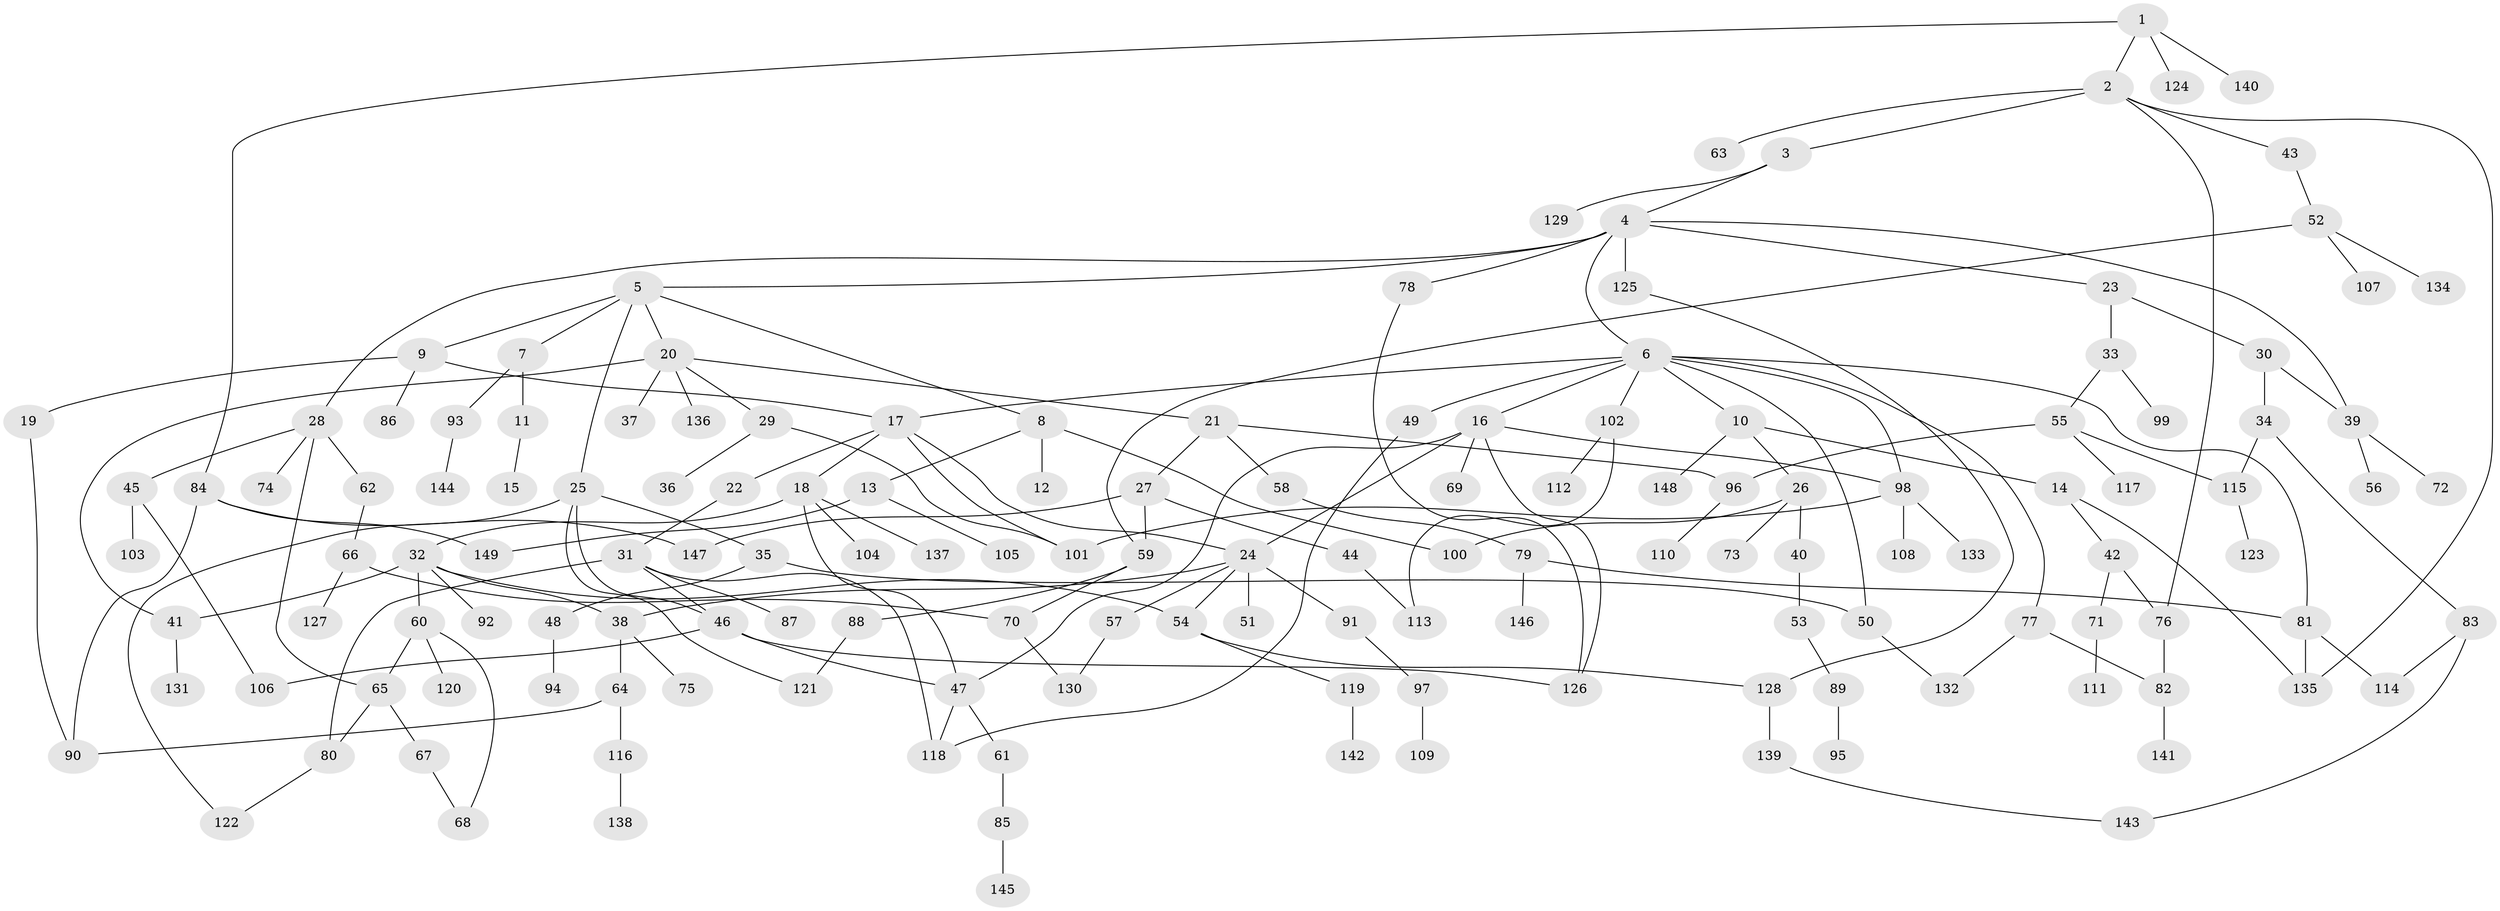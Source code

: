 // Generated by graph-tools (version 1.1) at 2025/34/03/09/25 02:34:33]
// undirected, 149 vertices, 191 edges
graph export_dot {
graph [start="1"]
  node [color=gray90,style=filled];
  1;
  2;
  3;
  4;
  5;
  6;
  7;
  8;
  9;
  10;
  11;
  12;
  13;
  14;
  15;
  16;
  17;
  18;
  19;
  20;
  21;
  22;
  23;
  24;
  25;
  26;
  27;
  28;
  29;
  30;
  31;
  32;
  33;
  34;
  35;
  36;
  37;
  38;
  39;
  40;
  41;
  42;
  43;
  44;
  45;
  46;
  47;
  48;
  49;
  50;
  51;
  52;
  53;
  54;
  55;
  56;
  57;
  58;
  59;
  60;
  61;
  62;
  63;
  64;
  65;
  66;
  67;
  68;
  69;
  70;
  71;
  72;
  73;
  74;
  75;
  76;
  77;
  78;
  79;
  80;
  81;
  82;
  83;
  84;
  85;
  86;
  87;
  88;
  89;
  90;
  91;
  92;
  93;
  94;
  95;
  96;
  97;
  98;
  99;
  100;
  101;
  102;
  103;
  104;
  105;
  106;
  107;
  108;
  109;
  110;
  111;
  112;
  113;
  114;
  115;
  116;
  117;
  118;
  119;
  120;
  121;
  122;
  123;
  124;
  125;
  126;
  127;
  128;
  129;
  130;
  131;
  132;
  133;
  134;
  135;
  136;
  137;
  138;
  139;
  140;
  141;
  142;
  143;
  144;
  145;
  146;
  147;
  148;
  149;
  1 -- 2;
  1 -- 84;
  1 -- 124;
  1 -- 140;
  2 -- 3;
  2 -- 43;
  2 -- 63;
  2 -- 135;
  2 -- 76;
  3 -- 4;
  3 -- 129;
  4 -- 5;
  4 -- 6;
  4 -- 23;
  4 -- 28;
  4 -- 39;
  4 -- 78;
  4 -- 125;
  5 -- 7;
  5 -- 8;
  5 -- 9;
  5 -- 20;
  5 -- 25;
  6 -- 10;
  6 -- 16;
  6 -- 17;
  6 -- 49;
  6 -- 50;
  6 -- 77;
  6 -- 102;
  6 -- 81;
  6 -- 98;
  7 -- 11;
  7 -- 93;
  8 -- 12;
  8 -- 13;
  8 -- 100;
  9 -- 19;
  9 -- 86;
  9 -- 17;
  10 -- 14;
  10 -- 26;
  10 -- 148;
  11 -- 15;
  13 -- 105;
  13 -- 149;
  14 -- 42;
  14 -- 135;
  16 -- 24;
  16 -- 69;
  16 -- 98;
  16 -- 126;
  16 -- 47;
  17 -- 18;
  17 -- 22;
  17 -- 101;
  17 -- 24;
  18 -- 32;
  18 -- 104;
  18 -- 137;
  18 -- 47;
  19 -- 90;
  20 -- 21;
  20 -- 29;
  20 -- 37;
  20 -- 41;
  20 -- 136;
  21 -- 27;
  21 -- 58;
  21 -- 96;
  22 -- 31;
  23 -- 30;
  23 -- 33;
  24 -- 51;
  24 -- 57;
  24 -- 91;
  24 -- 38;
  24 -- 54;
  25 -- 35;
  25 -- 121;
  25 -- 122;
  25 -- 46;
  26 -- 40;
  26 -- 73;
  26 -- 100;
  27 -- 44;
  27 -- 147;
  27 -- 59;
  28 -- 45;
  28 -- 62;
  28 -- 74;
  28 -- 65;
  29 -- 36;
  29 -- 101;
  30 -- 34;
  30 -- 39;
  31 -- 46;
  31 -- 80;
  31 -- 87;
  31 -- 118;
  32 -- 38;
  32 -- 54;
  32 -- 60;
  32 -- 92;
  32 -- 41;
  33 -- 55;
  33 -- 99;
  34 -- 83;
  34 -- 115;
  35 -- 48;
  35 -- 50;
  38 -- 64;
  38 -- 75;
  39 -- 56;
  39 -- 72;
  40 -- 53;
  41 -- 131;
  42 -- 71;
  42 -- 76;
  43 -- 52;
  44 -- 113;
  45 -- 103;
  45 -- 106;
  46 -- 47;
  46 -- 126;
  46 -- 106;
  47 -- 61;
  47 -- 118;
  48 -- 94;
  49 -- 118;
  50 -- 132;
  52 -- 59;
  52 -- 107;
  52 -- 134;
  53 -- 89;
  54 -- 119;
  54 -- 128;
  55 -- 115;
  55 -- 117;
  55 -- 96;
  57 -- 130;
  58 -- 79;
  59 -- 88;
  59 -- 70;
  60 -- 65;
  60 -- 68;
  60 -- 120;
  61 -- 85;
  62 -- 66;
  64 -- 90;
  64 -- 116;
  65 -- 67;
  65 -- 80;
  66 -- 70;
  66 -- 127;
  67 -- 68;
  70 -- 130;
  71 -- 111;
  76 -- 82;
  77 -- 82;
  77 -- 132;
  78 -- 126;
  79 -- 81;
  79 -- 146;
  80 -- 122;
  81 -- 114;
  81 -- 135;
  82 -- 141;
  83 -- 143;
  83 -- 114;
  84 -- 147;
  84 -- 90;
  84 -- 149;
  85 -- 145;
  88 -- 121;
  89 -- 95;
  91 -- 97;
  93 -- 144;
  96 -- 110;
  97 -- 109;
  98 -- 108;
  98 -- 133;
  98 -- 101;
  102 -- 112;
  102 -- 113;
  115 -- 123;
  116 -- 138;
  119 -- 142;
  125 -- 128;
  128 -- 139;
  139 -- 143;
}
